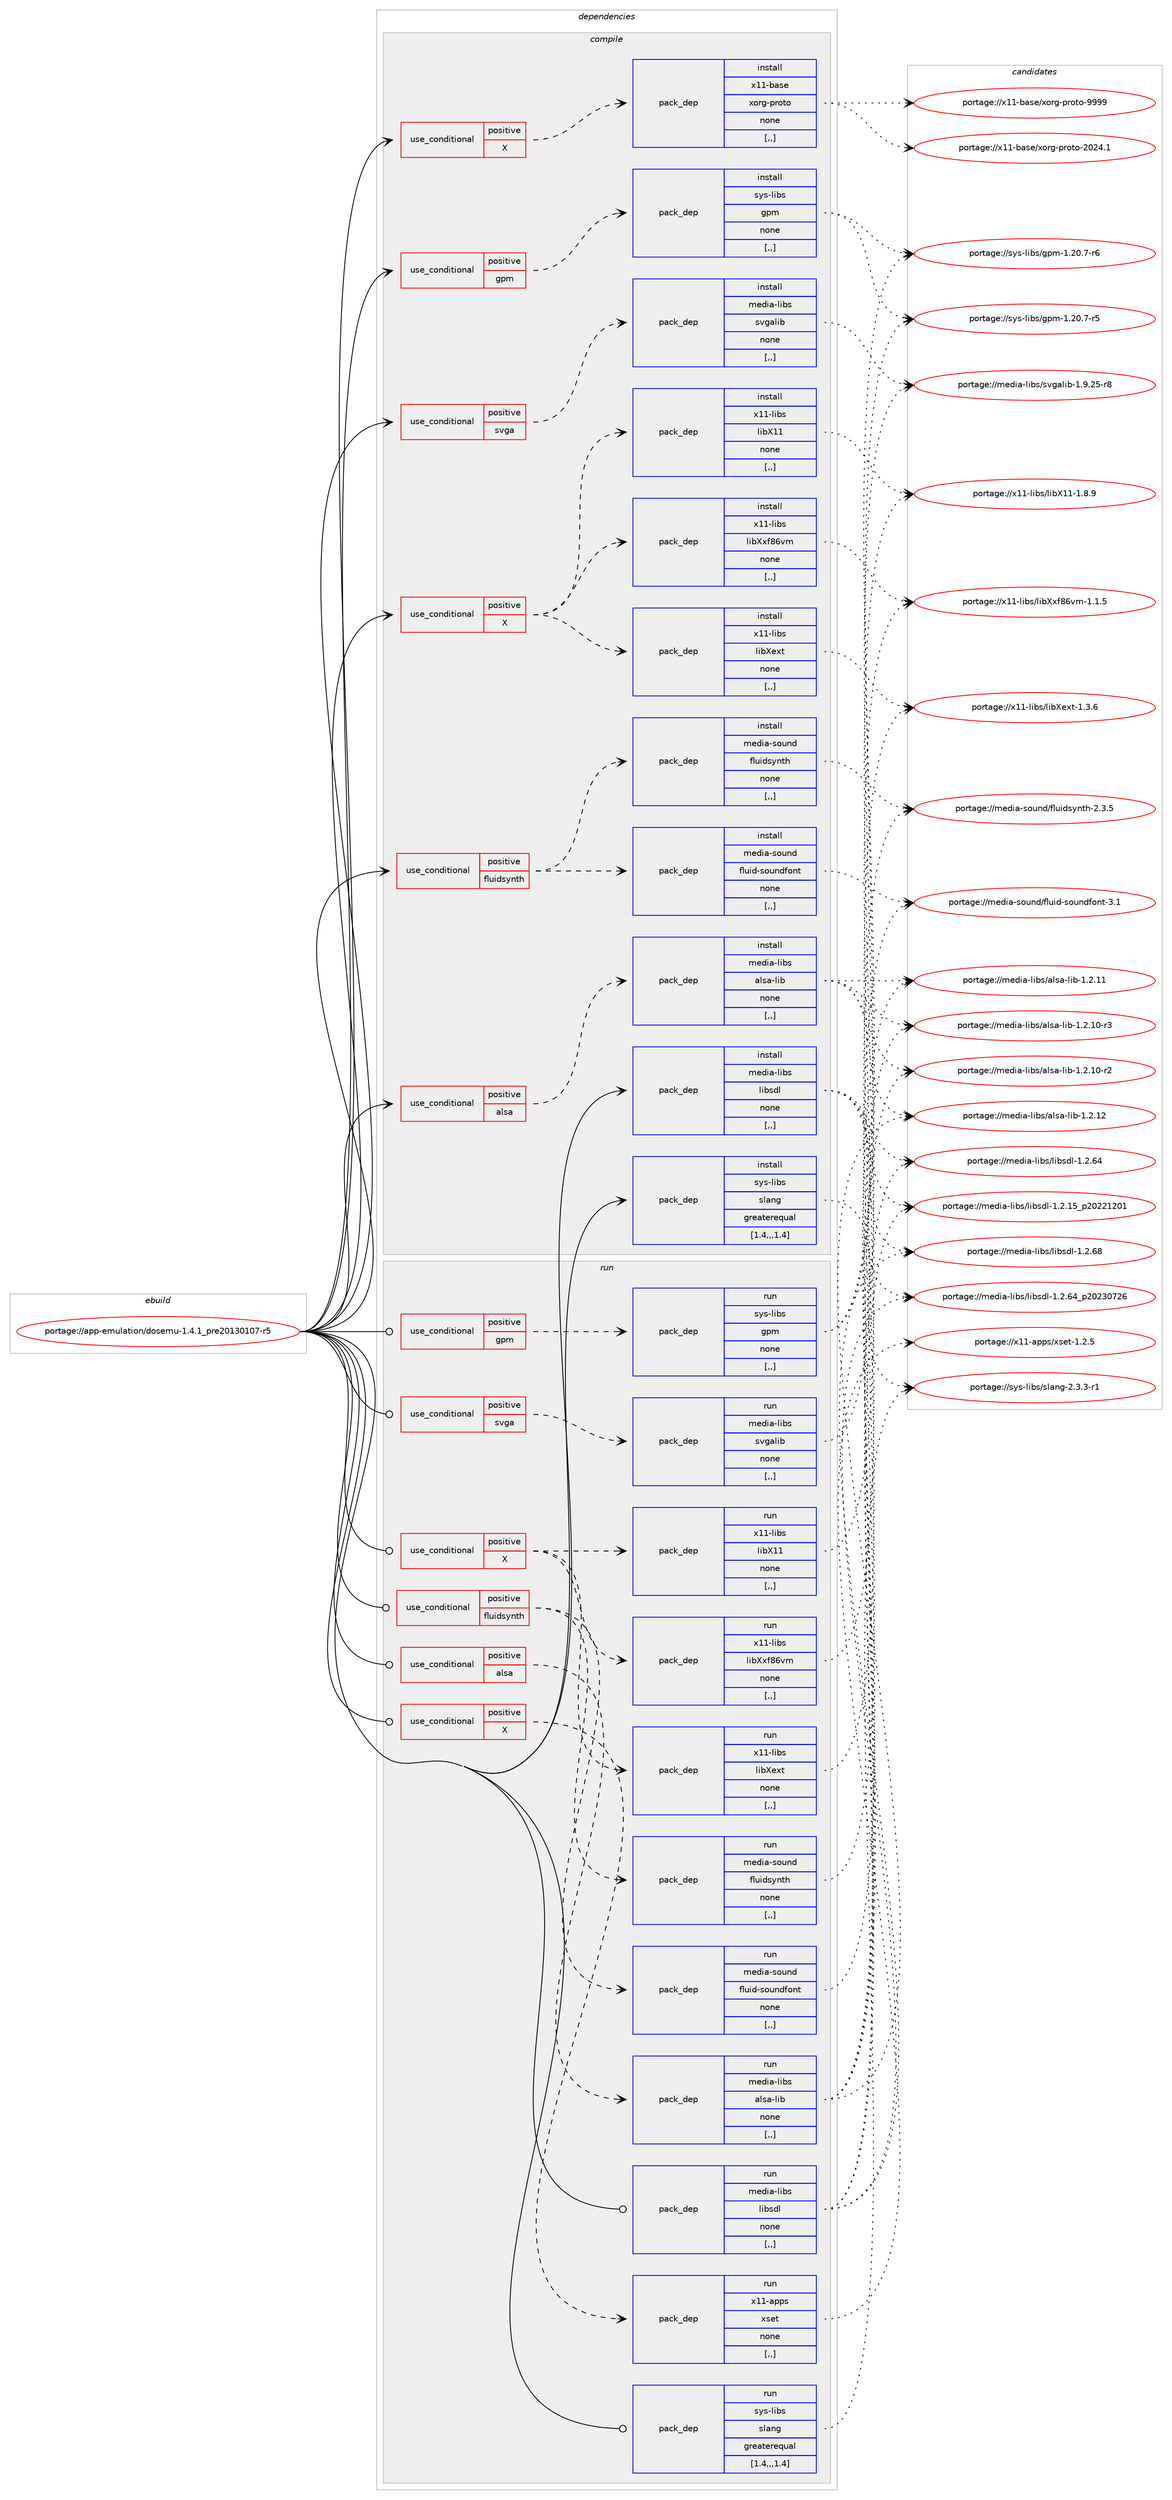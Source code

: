 digraph prolog {

# *************
# Graph options
# *************

newrank=true;
concentrate=true;
compound=true;
graph [rankdir=LR,fontname=Helvetica,fontsize=10,ranksep=1.5];#, ranksep=2.5, nodesep=0.2];
edge  [arrowhead=vee];
node  [fontname=Helvetica,fontsize=10];

# **********
# The ebuild
# **********

subgraph cluster_leftcol {
color=gray;
label=<<i>ebuild</i>>;
id [label="portage://app-emulation/dosemu-1.4.1_pre20130107-r5", color=red, width=4, href="../app-emulation/dosemu-1.4.1_pre20130107-r5.svg"];
}

# ****************
# The dependencies
# ****************

subgraph cluster_midcol {
color=gray;
label=<<i>dependencies</i>>;
subgraph cluster_compile {
fillcolor="#eeeeee";
style=filled;
label=<<i>compile</i>>;
subgraph cond6382 {
dependency24107 [label=<<TABLE BORDER="0" CELLBORDER="1" CELLSPACING="0" CELLPADDING="4"><TR><TD ROWSPAN="3" CELLPADDING="10">use_conditional</TD></TR><TR><TD>positive</TD></TR><TR><TD>X</TD></TR></TABLE>>, shape=none, color=red];
subgraph pack17567 {
dependency24108 [label=<<TABLE BORDER="0" CELLBORDER="1" CELLSPACING="0" CELLPADDING="4" WIDTH="220"><TR><TD ROWSPAN="6" CELLPADDING="30">pack_dep</TD></TR><TR><TD WIDTH="110">install</TD></TR><TR><TD>x11-base</TD></TR><TR><TD>xorg-proto</TD></TR><TR><TD>none</TD></TR><TR><TD>[,,]</TD></TR></TABLE>>, shape=none, color=blue];
}
dependency24107:e -> dependency24108:w [weight=20,style="dashed",arrowhead="vee"];
}
id:e -> dependency24107:w [weight=20,style="solid",arrowhead="vee"];
subgraph cond6383 {
dependency24109 [label=<<TABLE BORDER="0" CELLBORDER="1" CELLSPACING="0" CELLPADDING="4"><TR><TD ROWSPAN="3" CELLPADDING="10">use_conditional</TD></TR><TR><TD>positive</TD></TR><TR><TD>X</TD></TR></TABLE>>, shape=none, color=red];
subgraph pack17568 {
dependency24110 [label=<<TABLE BORDER="0" CELLBORDER="1" CELLSPACING="0" CELLPADDING="4" WIDTH="220"><TR><TD ROWSPAN="6" CELLPADDING="30">pack_dep</TD></TR><TR><TD WIDTH="110">install</TD></TR><TR><TD>x11-libs</TD></TR><TR><TD>libX11</TD></TR><TR><TD>none</TD></TR><TR><TD>[,,]</TD></TR></TABLE>>, shape=none, color=blue];
}
dependency24109:e -> dependency24110:w [weight=20,style="dashed",arrowhead="vee"];
subgraph pack17569 {
dependency24111 [label=<<TABLE BORDER="0" CELLBORDER="1" CELLSPACING="0" CELLPADDING="4" WIDTH="220"><TR><TD ROWSPAN="6" CELLPADDING="30">pack_dep</TD></TR><TR><TD WIDTH="110">install</TD></TR><TR><TD>x11-libs</TD></TR><TR><TD>libXext</TD></TR><TR><TD>none</TD></TR><TR><TD>[,,]</TD></TR></TABLE>>, shape=none, color=blue];
}
dependency24109:e -> dependency24111:w [weight=20,style="dashed",arrowhead="vee"];
subgraph pack17570 {
dependency24112 [label=<<TABLE BORDER="0" CELLBORDER="1" CELLSPACING="0" CELLPADDING="4" WIDTH="220"><TR><TD ROWSPAN="6" CELLPADDING="30">pack_dep</TD></TR><TR><TD WIDTH="110">install</TD></TR><TR><TD>x11-libs</TD></TR><TR><TD>libXxf86vm</TD></TR><TR><TD>none</TD></TR><TR><TD>[,,]</TD></TR></TABLE>>, shape=none, color=blue];
}
dependency24109:e -> dependency24112:w [weight=20,style="dashed",arrowhead="vee"];
}
id:e -> dependency24109:w [weight=20,style="solid",arrowhead="vee"];
subgraph cond6384 {
dependency24113 [label=<<TABLE BORDER="0" CELLBORDER="1" CELLSPACING="0" CELLPADDING="4"><TR><TD ROWSPAN="3" CELLPADDING="10">use_conditional</TD></TR><TR><TD>positive</TD></TR><TR><TD>alsa</TD></TR></TABLE>>, shape=none, color=red];
subgraph pack17571 {
dependency24114 [label=<<TABLE BORDER="0" CELLBORDER="1" CELLSPACING="0" CELLPADDING="4" WIDTH="220"><TR><TD ROWSPAN="6" CELLPADDING="30">pack_dep</TD></TR><TR><TD WIDTH="110">install</TD></TR><TR><TD>media-libs</TD></TR><TR><TD>alsa-lib</TD></TR><TR><TD>none</TD></TR><TR><TD>[,,]</TD></TR></TABLE>>, shape=none, color=blue];
}
dependency24113:e -> dependency24114:w [weight=20,style="dashed",arrowhead="vee"];
}
id:e -> dependency24113:w [weight=20,style="solid",arrowhead="vee"];
subgraph cond6385 {
dependency24115 [label=<<TABLE BORDER="0" CELLBORDER="1" CELLSPACING="0" CELLPADDING="4"><TR><TD ROWSPAN="3" CELLPADDING="10">use_conditional</TD></TR><TR><TD>positive</TD></TR><TR><TD>fluidsynth</TD></TR></TABLE>>, shape=none, color=red];
subgraph pack17572 {
dependency24116 [label=<<TABLE BORDER="0" CELLBORDER="1" CELLSPACING="0" CELLPADDING="4" WIDTH="220"><TR><TD ROWSPAN="6" CELLPADDING="30">pack_dep</TD></TR><TR><TD WIDTH="110">install</TD></TR><TR><TD>media-sound</TD></TR><TR><TD>fluid-soundfont</TD></TR><TR><TD>none</TD></TR><TR><TD>[,,]</TD></TR></TABLE>>, shape=none, color=blue];
}
dependency24115:e -> dependency24116:w [weight=20,style="dashed",arrowhead="vee"];
subgraph pack17573 {
dependency24117 [label=<<TABLE BORDER="0" CELLBORDER="1" CELLSPACING="0" CELLPADDING="4" WIDTH="220"><TR><TD ROWSPAN="6" CELLPADDING="30">pack_dep</TD></TR><TR><TD WIDTH="110">install</TD></TR><TR><TD>media-sound</TD></TR><TR><TD>fluidsynth</TD></TR><TR><TD>none</TD></TR><TR><TD>[,,]</TD></TR></TABLE>>, shape=none, color=blue];
}
dependency24115:e -> dependency24117:w [weight=20,style="dashed",arrowhead="vee"];
}
id:e -> dependency24115:w [weight=20,style="solid",arrowhead="vee"];
subgraph cond6386 {
dependency24118 [label=<<TABLE BORDER="0" CELLBORDER="1" CELLSPACING="0" CELLPADDING="4"><TR><TD ROWSPAN="3" CELLPADDING="10">use_conditional</TD></TR><TR><TD>positive</TD></TR><TR><TD>gpm</TD></TR></TABLE>>, shape=none, color=red];
subgraph pack17574 {
dependency24119 [label=<<TABLE BORDER="0" CELLBORDER="1" CELLSPACING="0" CELLPADDING="4" WIDTH="220"><TR><TD ROWSPAN="6" CELLPADDING="30">pack_dep</TD></TR><TR><TD WIDTH="110">install</TD></TR><TR><TD>sys-libs</TD></TR><TR><TD>gpm</TD></TR><TR><TD>none</TD></TR><TR><TD>[,,]</TD></TR></TABLE>>, shape=none, color=blue];
}
dependency24118:e -> dependency24119:w [weight=20,style="dashed",arrowhead="vee"];
}
id:e -> dependency24118:w [weight=20,style="solid",arrowhead="vee"];
subgraph cond6387 {
dependency24120 [label=<<TABLE BORDER="0" CELLBORDER="1" CELLSPACING="0" CELLPADDING="4"><TR><TD ROWSPAN="3" CELLPADDING="10">use_conditional</TD></TR><TR><TD>positive</TD></TR><TR><TD>svga</TD></TR></TABLE>>, shape=none, color=red];
subgraph pack17575 {
dependency24121 [label=<<TABLE BORDER="0" CELLBORDER="1" CELLSPACING="0" CELLPADDING="4" WIDTH="220"><TR><TD ROWSPAN="6" CELLPADDING="30">pack_dep</TD></TR><TR><TD WIDTH="110">install</TD></TR><TR><TD>media-libs</TD></TR><TR><TD>svgalib</TD></TR><TR><TD>none</TD></TR><TR><TD>[,,]</TD></TR></TABLE>>, shape=none, color=blue];
}
dependency24120:e -> dependency24121:w [weight=20,style="dashed",arrowhead="vee"];
}
id:e -> dependency24120:w [weight=20,style="solid",arrowhead="vee"];
subgraph pack17576 {
dependency24122 [label=<<TABLE BORDER="0" CELLBORDER="1" CELLSPACING="0" CELLPADDING="4" WIDTH="220"><TR><TD ROWSPAN="6" CELLPADDING="30">pack_dep</TD></TR><TR><TD WIDTH="110">install</TD></TR><TR><TD>media-libs</TD></TR><TR><TD>libsdl</TD></TR><TR><TD>none</TD></TR><TR><TD>[,,]</TD></TR></TABLE>>, shape=none, color=blue];
}
id:e -> dependency24122:w [weight=20,style="solid",arrowhead="vee"];
subgraph pack17577 {
dependency24123 [label=<<TABLE BORDER="0" CELLBORDER="1" CELLSPACING="0" CELLPADDING="4" WIDTH="220"><TR><TD ROWSPAN="6" CELLPADDING="30">pack_dep</TD></TR><TR><TD WIDTH="110">install</TD></TR><TR><TD>sys-libs</TD></TR><TR><TD>slang</TD></TR><TR><TD>greaterequal</TD></TR><TR><TD>[1.4,,,1.4]</TD></TR></TABLE>>, shape=none, color=blue];
}
id:e -> dependency24123:w [weight=20,style="solid",arrowhead="vee"];
}
subgraph cluster_compileandrun {
fillcolor="#eeeeee";
style=filled;
label=<<i>compile and run</i>>;
}
subgraph cluster_run {
fillcolor="#eeeeee";
style=filled;
label=<<i>run</i>>;
subgraph cond6388 {
dependency24124 [label=<<TABLE BORDER="0" CELLBORDER="1" CELLSPACING="0" CELLPADDING="4"><TR><TD ROWSPAN="3" CELLPADDING="10">use_conditional</TD></TR><TR><TD>positive</TD></TR><TR><TD>X</TD></TR></TABLE>>, shape=none, color=red];
subgraph pack17578 {
dependency24125 [label=<<TABLE BORDER="0" CELLBORDER="1" CELLSPACING="0" CELLPADDING="4" WIDTH="220"><TR><TD ROWSPAN="6" CELLPADDING="30">pack_dep</TD></TR><TR><TD WIDTH="110">run</TD></TR><TR><TD>x11-apps</TD></TR><TR><TD>xset</TD></TR><TR><TD>none</TD></TR><TR><TD>[,,]</TD></TR></TABLE>>, shape=none, color=blue];
}
dependency24124:e -> dependency24125:w [weight=20,style="dashed",arrowhead="vee"];
}
id:e -> dependency24124:w [weight=20,style="solid",arrowhead="odot"];
subgraph cond6389 {
dependency24126 [label=<<TABLE BORDER="0" CELLBORDER="1" CELLSPACING="0" CELLPADDING="4"><TR><TD ROWSPAN="3" CELLPADDING="10">use_conditional</TD></TR><TR><TD>positive</TD></TR><TR><TD>X</TD></TR></TABLE>>, shape=none, color=red];
subgraph pack17579 {
dependency24127 [label=<<TABLE BORDER="0" CELLBORDER="1" CELLSPACING="0" CELLPADDING="4" WIDTH="220"><TR><TD ROWSPAN="6" CELLPADDING="30">pack_dep</TD></TR><TR><TD WIDTH="110">run</TD></TR><TR><TD>x11-libs</TD></TR><TR><TD>libX11</TD></TR><TR><TD>none</TD></TR><TR><TD>[,,]</TD></TR></TABLE>>, shape=none, color=blue];
}
dependency24126:e -> dependency24127:w [weight=20,style="dashed",arrowhead="vee"];
subgraph pack17580 {
dependency24128 [label=<<TABLE BORDER="0" CELLBORDER="1" CELLSPACING="0" CELLPADDING="4" WIDTH="220"><TR><TD ROWSPAN="6" CELLPADDING="30">pack_dep</TD></TR><TR><TD WIDTH="110">run</TD></TR><TR><TD>x11-libs</TD></TR><TR><TD>libXext</TD></TR><TR><TD>none</TD></TR><TR><TD>[,,]</TD></TR></TABLE>>, shape=none, color=blue];
}
dependency24126:e -> dependency24128:w [weight=20,style="dashed",arrowhead="vee"];
subgraph pack17581 {
dependency24129 [label=<<TABLE BORDER="0" CELLBORDER="1" CELLSPACING="0" CELLPADDING="4" WIDTH="220"><TR><TD ROWSPAN="6" CELLPADDING="30">pack_dep</TD></TR><TR><TD WIDTH="110">run</TD></TR><TR><TD>x11-libs</TD></TR><TR><TD>libXxf86vm</TD></TR><TR><TD>none</TD></TR><TR><TD>[,,]</TD></TR></TABLE>>, shape=none, color=blue];
}
dependency24126:e -> dependency24129:w [weight=20,style="dashed",arrowhead="vee"];
}
id:e -> dependency24126:w [weight=20,style="solid",arrowhead="odot"];
subgraph cond6390 {
dependency24130 [label=<<TABLE BORDER="0" CELLBORDER="1" CELLSPACING="0" CELLPADDING="4"><TR><TD ROWSPAN="3" CELLPADDING="10">use_conditional</TD></TR><TR><TD>positive</TD></TR><TR><TD>alsa</TD></TR></TABLE>>, shape=none, color=red];
subgraph pack17582 {
dependency24131 [label=<<TABLE BORDER="0" CELLBORDER="1" CELLSPACING="0" CELLPADDING="4" WIDTH="220"><TR><TD ROWSPAN="6" CELLPADDING="30">pack_dep</TD></TR><TR><TD WIDTH="110">run</TD></TR><TR><TD>media-libs</TD></TR><TR><TD>alsa-lib</TD></TR><TR><TD>none</TD></TR><TR><TD>[,,]</TD></TR></TABLE>>, shape=none, color=blue];
}
dependency24130:e -> dependency24131:w [weight=20,style="dashed",arrowhead="vee"];
}
id:e -> dependency24130:w [weight=20,style="solid",arrowhead="odot"];
subgraph cond6391 {
dependency24132 [label=<<TABLE BORDER="0" CELLBORDER="1" CELLSPACING="0" CELLPADDING="4"><TR><TD ROWSPAN="3" CELLPADDING="10">use_conditional</TD></TR><TR><TD>positive</TD></TR><TR><TD>fluidsynth</TD></TR></TABLE>>, shape=none, color=red];
subgraph pack17583 {
dependency24133 [label=<<TABLE BORDER="0" CELLBORDER="1" CELLSPACING="0" CELLPADDING="4" WIDTH="220"><TR><TD ROWSPAN="6" CELLPADDING="30">pack_dep</TD></TR><TR><TD WIDTH="110">run</TD></TR><TR><TD>media-sound</TD></TR><TR><TD>fluid-soundfont</TD></TR><TR><TD>none</TD></TR><TR><TD>[,,]</TD></TR></TABLE>>, shape=none, color=blue];
}
dependency24132:e -> dependency24133:w [weight=20,style="dashed",arrowhead="vee"];
subgraph pack17584 {
dependency24134 [label=<<TABLE BORDER="0" CELLBORDER="1" CELLSPACING="0" CELLPADDING="4" WIDTH="220"><TR><TD ROWSPAN="6" CELLPADDING="30">pack_dep</TD></TR><TR><TD WIDTH="110">run</TD></TR><TR><TD>media-sound</TD></TR><TR><TD>fluidsynth</TD></TR><TR><TD>none</TD></TR><TR><TD>[,,]</TD></TR></TABLE>>, shape=none, color=blue];
}
dependency24132:e -> dependency24134:w [weight=20,style="dashed",arrowhead="vee"];
}
id:e -> dependency24132:w [weight=20,style="solid",arrowhead="odot"];
subgraph cond6392 {
dependency24135 [label=<<TABLE BORDER="0" CELLBORDER="1" CELLSPACING="0" CELLPADDING="4"><TR><TD ROWSPAN="3" CELLPADDING="10">use_conditional</TD></TR><TR><TD>positive</TD></TR><TR><TD>gpm</TD></TR></TABLE>>, shape=none, color=red];
subgraph pack17585 {
dependency24136 [label=<<TABLE BORDER="0" CELLBORDER="1" CELLSPACING="0" CELLPADDING="4" WIDTH="220"><TR><TD ROWSPAN="6" CELLPADDING="30">pack_dep</TD></TR><TR><TD WIDTH="110">run</TD></TR><TR><TD>sys-libs</TD></TR><TR><TD>gpm</TD></TR><TR><TD>none</TD></TR><TR><TD>[,,]</TD></TR></TABLE>>, shape=none, color=blue];
}
dependency24135:e -> dependency24136:w [weight=20,style="dashed",arrowhead="vee"];
}
id:e -> dependency24135:w [weight=20,style="solid",arrowhead="odot"];
subgraph cond6393 {
dependency24137 [label=<<TABLE BORDER="0" CELLBORDER="1" CELLSPACING="0" CELLPADDING="4"><TR><TD ROWSPAN="3" CELLPADDING="10">use_conditional</TD></TR><TR><TD>positive</TD></TR><TR><TD>svga</TD></TR></TABLE>>, shape=none, color=red];
subgraph pack17586 {
dependency24138 [label=<<TABLE BORDER="0" CELLBORDER="1" CELLSPACING="0" CELLPADDING="4" WIDTH="220"><TR><TD ROWSPAN="6" CELLPADDING="30">pack_dep</TD></TR><TR><TD WIDTH="110">run</TD></TR><TR><TD>media-libs</TD></TR><TR><TD>svgalib</TD></TR><TR><TD>none</TD></TR><TR><TD>[,,]</TD></TR></TABLE>>, shape=none, color=blue];
}
dependency24137:e -> dependency24138:w [weight=20,style="dashed",arrowhead="vee"];
}
id:e -> dependency24137:w [weight=20,style="solid",arrowhead="odot"];
subgraph pack17587 {
dependency24139 [label=<<TABLE BORDER="0" CELLBORDER="1" CELLSPACING="0" CELLPADDING="4" WIDTH="220"><TR><TD ROWSPAN="6" CELLPADDING="30">pack_dep</TD></TR><TR><TD WIDTH="110">run</TD></TR><TR><TD>media-libs</TD></TR><TR><TD>libsdl</TD></TR><TR><TD>none</TD></TR><TR><TD>[,,]</TD></TR></TABLE>>, shape=none, color=blue];
}
id:e -> dependency24139:w [weight=20,style="solid",arrowhead="odot"];
subgraph pack17588 {
dependency24140 [label=<<TABLE BORDER="0" CELLBORDER="1" CELLSPACING="0" CELLPADDING="4" WIDTH="220"><TR><TD ROWSPAN="6" CELLPADDING="30">pack_dep</TD></TR><TR><TD WIDTH="110">run</TD></TR><TR><TD>sys-libs</TD></TR><TR><TD>slang</TD></TR><TR><TD>greaterequal</TD></TR><TR><TD>[1.4,,,1.4]</TD></TR></TABLE>>, shape=none, color=blue];
}
id:e -> dependency24140:w [weight=20,style="solid",arrowhead="odot"];
}
}

# **************
# The candidates
# **************

subgraph cluster_choices {
rank=same;
color=gray;
label=<<i>candidates</i>>;

subgraph choice17567 {
color=black;
nodesep=1;
choice120494945989711510147120111114103451121141111161114557575757 [label="portage://x11-base/xorg-proto-9999", color=red, width=4,href="../x11-base/xorg-proto-9999.svg"];
choice1204949459897115101471201111141034511211411111611145504850524649 [label="portage://x11-base/xorg-proto-2024.1", color=red, width=4,href="../x11-base/xorg-proto-2024.1.svg"];
dependency24108:e -> choice120494945989711510147120111114103451121141111161114557575757:w [style=dotted,weight="100"];
dependency24108:e -> choice1204949459897115101471201111141034511211411111611145504850524649:w [style=dotted,weight="100"];
}
subgraph choice17568 {
color=black;
nodesep=1;
choice120494945108105981154710810598884949454946564657 [label="portage://x11-libs/libX11-1.8.9", color=red, width=4,href="../x11-libs/libX11-1.8.9.svg"];
dependency24110:e -> choice120494945108105981154710810598884949454946564657:w [style=dotted,weight="100"];
}
subgraph choice17569 {
color=black;
nodesep=1;
choice12049494510810598115471081059888101120116454946514654 [label="portage://x11-libs/libXext-1.3.6", color=red, width=4,href="../x11-libs/libXext-1.3.6.svg"];
dependency24111:e -> choice12049494510810598115471081059888101120116454946514654:w [style=dotted,weight="100"];
}
subgraph choice17570 {
color=black;
nodesep=1;
choice120494945108105981154710810598881201025654118109454946494653 [label="portage://x11-libs/libXxf86vm-1.1.5", color=red, width=4,href="../x11-libs/libXxf86vm-1.1.5.svg"];
dependency24112:e -> choice120494945108105981154710810598881201025654118109454946494653:w [style=dotted,weight="100"];
}
subgraph choice17571 {
color=black;
nodesep=1;
choice109101100105974510810598115479710811597451081059845494650464950 [label="portage://media-libs/alsa-lib-1.2.12", color=red, width=4,href="../media-libs/alsa-lib-1.2.12.svg"];
choice109101100105974510810598115479710811597451081059845494650464949 [label="portage://media-libs/alsa-lib-1.2.11", color=red, width=4,href="../media-libs/alsa-lib-1.2.11.svg"];
choice1091011001059745108105981154797108115974510810598454946504649484511451 [label="portage://media-libs/alsa-lib-1.2.10-r3", color=red, width=4,href="../media-libs/alsa-lib-1.2.10-r3.svg"];
choice1091011001059745108105981154797108115974510810598454946504649484511450 [label="portage://media-libs/alsa-lib-1.2.10-r2", color=red, width=4,href="../media-libs/alsa-lib-1.2.10-r2.svg"];
dependency24114:e -> choice109101100105974510810598115479710811597451081059845494650464950:w [style=dotted,weight="100"];
dependency24114:e -> choice109101100105974510810598115479710811597451081059845494650464949:w [style=dotted,weight="100"];
dependency24114:e -> choice1091011001059745108105981154797108115974510810598454946504649484511451:w [style=dotted,weight="100"];
dependency24114:e -> choice1091011001059745108105981154797108115974510810598454946504649484511450:w [style=dotted,weight="100"];
}
subgraph choice17572 {
color=black;
nodesep=1;
choice1091011001059745115111117110100471021081171051004511511111711010010211111011645514649 [label="portage://media-sound/fluid-soundfont-3.1", color=red, width=4,href="../media-sound/fluid-soundfont-3.1.svg"];
dependency24116:e -> choice1091011001059745115111117110100471021081171051004511511111711010010211111011645514649:w [style=dotted,weight="100"];
}
subgraph choice17573 {
color=black;
nodesep=1;
choice109101100105974511511111711010047102108117105100115121110116104455046514653 [label="portage://media-sound/fluidsynth-2.3.5", color=red, width=4,href="../media-sound/fluidsynth-2.3.5.svg"];
dependency24117:e -> choice109101100105974511511111711010047102108117105100115121110116104455046514653:w [style=dotted,weight="100"];
}
subgraph choice17574 {
color=black;
nodesep=1;
choice115121115451081059811547103112109454946504846554511454 [label="portage://sys-libs/gpm-1.20.7-r6", color=red, width=4,href="../sys-libs/gpm-1.20.7-r6.svg"];
choice115121115451081059811547103112109454946504846554511453 [label="portage://sys-libs/gpm-1.20.7-r5", color=red, width=4,href="../sys-libs/gpm-1.20.7-r5.svg"];
dependency24119:e -> choice115121115451081059811547103112109454946504846554511454:w [style=dotted,weight="100"];
dependency24119:e -> choice115121115451081059811547103112109454946504846554511453:w [style=dotted,weight="100"];
}
subgraph choice17575 {
color=black;
nodesep=1;
choice109101100105974510810598115471151181039710810598454946574650534511456 [label="portage://media-libs/svgalib-1.9.25-r8", color=red, width=4,href="../media-libs/svgalib-1.9.25-r8.svg"];
dependency24121:e -> choice109101100105974510810598115471151181039710810598454946574650534511456:w [style=dotted,weight="100"];
}
subgraph choice17576 {
color=black;
nodesep=1;
choice109101100105974510810598115471081059811510010845494650465456 [label="portage://media-libs/libsdl-1.2.68", color=red, width=4,href="../media-libs/libsdl-1.2.68.svg"];
choice109101100105974510810598115471081059811510010845494650465452951125048505148555054 [label="portage://media-libs/libsdl-1.2.64_p20230726", color=red, width=4,href="../media-libs/libsdl-1.2.64_p20230726.svg"];
choice109101100105974510810598115471081059811510010845494650465452 [label="portage://media-libs/libsdl-1.2.64", color=red, width=4,href="../media-libs/libsdl-1.2.64.svg"];
choice109101100105974510810598115471081059811510010845494650464953951125048505049504849 [label="portage://media-libs/libsdl-1.2.15_p20221201", color=red, width=4,href="../media-libs/libsdl-1.2.15_p20221201.svg"];
dependency24122:e -> choice109101100105974510810598115471081059811510010845494650465456:w [style=dotted,weight="100"];
dependency24122:e -> choice109101100105974510810598115471081059811510010845494650465452951125048505148555054:w [style=dotted,weight="100"];
dependency24122:e -> choice109101100105974510810598115471081059811510010845494650465452:w [style=dotted,weight="100"];
dependency24122:e -> choice109101100105974510810598115471081059811510010845494650464953951125048505049504849:w [style=dotted,weight="100"];
}
subgraph choice17577 {
color=black;
nodesep=1;
choice115121115451081059811547115108971101034550465146514511449 [label="portage://sys-libs/slang-2.3.3-r1", color=red, width=4,href="../sys-libs/slang-2.3.3-r1.svg"];
dependency24123:e -> choice115121115451081059811547115108971101034550465146514511449:w [style=dotted,weight="100"];
}
subgraph choice17578 {
color=black;
nodesep=1;
choice1204949459711211211547120115101116454946504653 [label="portage://x11-apps/xset-1.2.5", color=red, width=4,href="../x11-apps/xset-1.2.5.svg"];
dependency24125:e -> choice1204949459711211211547120115101116454946504653:w [style=dotted,weight="100"];
}
subgraph choice17579 {
color=black;
nodesep=1;
choice120494945108105981154710810598884949454946564657 [label="portage://x11-libs/libX11-1.8.9", color=red, width=4,href="../x11-libs/libX11-1.8.9.svg"];
dependency24127:e -> choice120494945108105981154710810598884949454946564657:w [style=dotted,weight="100"];
}
subgraph choice17580 {
color=black;
nodesep=1;
choice12049494510810598115471081059888101120116454946514654 [label="portage://x11-libs/libXext-1.3.6", color=red, width=4,href="../x11-libs/libXext-1.3.6.svg"];
dependency24128:e -> choice12049494510810598115471081059888101120116454946514654:w [style=dotted,weight="100"];
}
subgraph choice17581 {
color=black;
nodesep=1;
choice120494945108105981154710810598881201025654118109454946494653 [label="portage://x11-libs/libXxf86vm-1.1.5", color=red, width=4,href="../x11-libs/libXxf86vm-1.1.5.svg"];
dependency24129:e -> choice120494945108105981154710810598881201025654118109454946494653:w [style=dotted,weight="100"];
}
subgraph choice17582 {
color=black;
nodesep=1;
choice109101100105974510810598115479710811597451081059845494650464950 [label="portage://media-libs/alsa-lib-1.2.12", color=red, width=4,href="../media-libs/alsa-lib-1.2.12.svg"];
choice109101100105974510810598115479710811597451081059845494650464949 [label="portage://media-libs/alsa-lib-1.2.11", color=red, width=4,href="../media-libs/alsa-lib-1.2.11.svg"];
choice1091011001059745108105981154797108115974510810598454946504649484511451 [label="portage://media-libs/alsa-lib-1.2.10-r3", color=red, width=4,href="../media-libs/alsa-lib-1.2.10-r3.svg"];
choice1091011001059745108105981154797108115974510810598454946504649484511450 [label="portage://media-libs/alsa-lib-1.2.10-r2", color=red, width=4,href="../media-libs/alsa-lib-1.2.10-r2.svg"];
dependency24131:e -> choice109101100105974510810598115479710811597451081059845494650464950:w [style=dotted,weight="100"];
dependency24131:e -> choice109101100105974510810598115479710811597451081059845494650464949:w [style=dotted,weight="100"];
dependency24131:e -> choice1091011001059745108105981154797108115974510810598454946504649484511451:w [style=dotted,weight="100"];
dependency24131:e -> choice1091011001059745108105981154797108115974510810598454946504649484511450:w [style=dotted,weight="100"];
}
subgraph choice17583 {
color=black;
nodesep=1;
choice1091011001059745115111117110100471021081171051004511511111711010010211111011645514649 [label="portage://media-sound/fluid-soundfont-3.1", color=red, width=4,href="../media-sound/fluid-soundfont-3.1.svg"];
dependency24133:e -> choice1091011001059745115111117110100471021081171051004511511111711010010211111011645514649:w [style=dotted,weight="100"];
}
subgraph choice17584 {
color=black;
nodesep=1;
choice109101100105974511511111711010047102108117105100115121110116104455046514653 [label="portage://media-sound/fluidsynth-2.3.5", color=red, width=4,href="../media-sound/fluidsynth-2.3.5.svg"];
dependency24134:e -> choice109101100105974511511111711010047102108117105100115121110116104455046514653:w [style=dotted,weight="100"];
}
subgraph choice17585 {
color=black;
nodesep=1;
choice115121115451081059811547103112109454946504846554511454 [label="portage://sys-libs/gpm-1.20.7-r6", color=red, width=4,href="../sys-libs/gpm-1.20.7-r6.svg"];
choice115121115451081059811547103112109454946504846554511453 [label="portage://sys-libs/gpm-1.20.7-r5", color=red, width=4,href="../sys-libs/gpm-1.20.7-r5.svg"];
dependency24136:e -> choice115121115451081059811547103112109454946504846554511454:w [style=dotted,weight="100"];
dependency24136:e -> choice115121115451081059811547103112109454946504846554511453:w [style=dotted,weight="100"];
}
subgraph choice17586 {
color=black;
nodesep=1;
choice109101100105974510810598115471151181039710810598454946574650534511456 [label="portage://media-libs/svgalib-1.9.25-r8", color=red, width=4,href="../media-libs/svgalib-1.9.25-r8.svg"];
dependency24138:e -> choice109101100105974510810598115471151181039710810598454946574650534511456:w [style=dotted,weight="100"];
}
subgraph choice17587 {
color=black;
nodesep=1;
choice109101100105974510810598115471081059811510010845494650465456 [label="portage://media-libs/libsdl-1.2.68", color=red, width=4,href="../media-libs/libsdl-1.2.68.svg"];
choice109101100105974510810598115471081059811510010845494650465452951125048505148555054 [label="portage://media-libs/libsdl-1.2.64_p20230726", color=red, width=4,href="../media-libs/libsdl-1.2.64_p20230726.svg"];
choice109101100105974510810598115471081059811510010845494650465452 [label="portage://media-libs/libsdl-1.2.64", color=red, width=4,href="../media-libs/libsdl-1.2.64.svg"];
choice109101100105974510810598115471081059811510010845494650464953951125048505049504849 [label="portage://media-libs/libsdl-1.2.15_p20221201", color=red, width=4,href="../media-libs/libsdl-1.2.15_p20221201.svg"];
dependency24139:e -> choice109101100105974510810598115471081059811510010845494650465456:w [style=dotted,weight="100"];
dependency24139:e -> choice109101100105974510810598115471081059811510010845494650465452951125048505148555054:w [style=dotted,weight="100"];
dependency24139:e -> choice109101100105974510810598115471081059811510010845494650465452:w [style=dotted,weight="100"];
dependency24139:e -> choice109101100105974510810598115471081059811510010845494650464953951125048505049504849:w [style=dotted,weight="100"];
}
subgraph choice17588 {
color=black;
nodesep=1;
choice115121115451081059811547115108971101034550465146514511449 [label="portage://sys-libs/slang-2.3.3-r1", color=red, width=4,href="../sys-libs/slang-2.3.3-r1.svg"];
dependency24140:e -> choice115121115451081059811547115108971101034550465146514511449:w [style=dotted,weight="100"];
}
}

}
